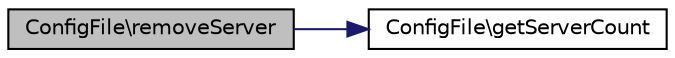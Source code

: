 digraph G
{
  edge [fontname="Helvetica",fontsize="10",labelfontname="Helvetica",labelfontsize="10"];
  node [fontname="Helvetica",fontsize="10",shape=record];
  rankdir="LR";
  Node1 [label="ConfigFile\\removeServer",height=0.2,width=0.4,color="black", fillcolor="grey75", style="filled" fontcolor="black"];
  Node1 -> Node2 [color="midnightblue",fontsize="10",style="solid",fontname="Helvetica"];
  Node2 [label="ConfigFile\\getServerCount",height=0.2,width=0.4,color="black", fillcolor="white", style="filled",URL="$classConfigFile.html#ae9b2f1d3c74a975365290c0fbf2177ed",tooltip="Returns server count."];
}
